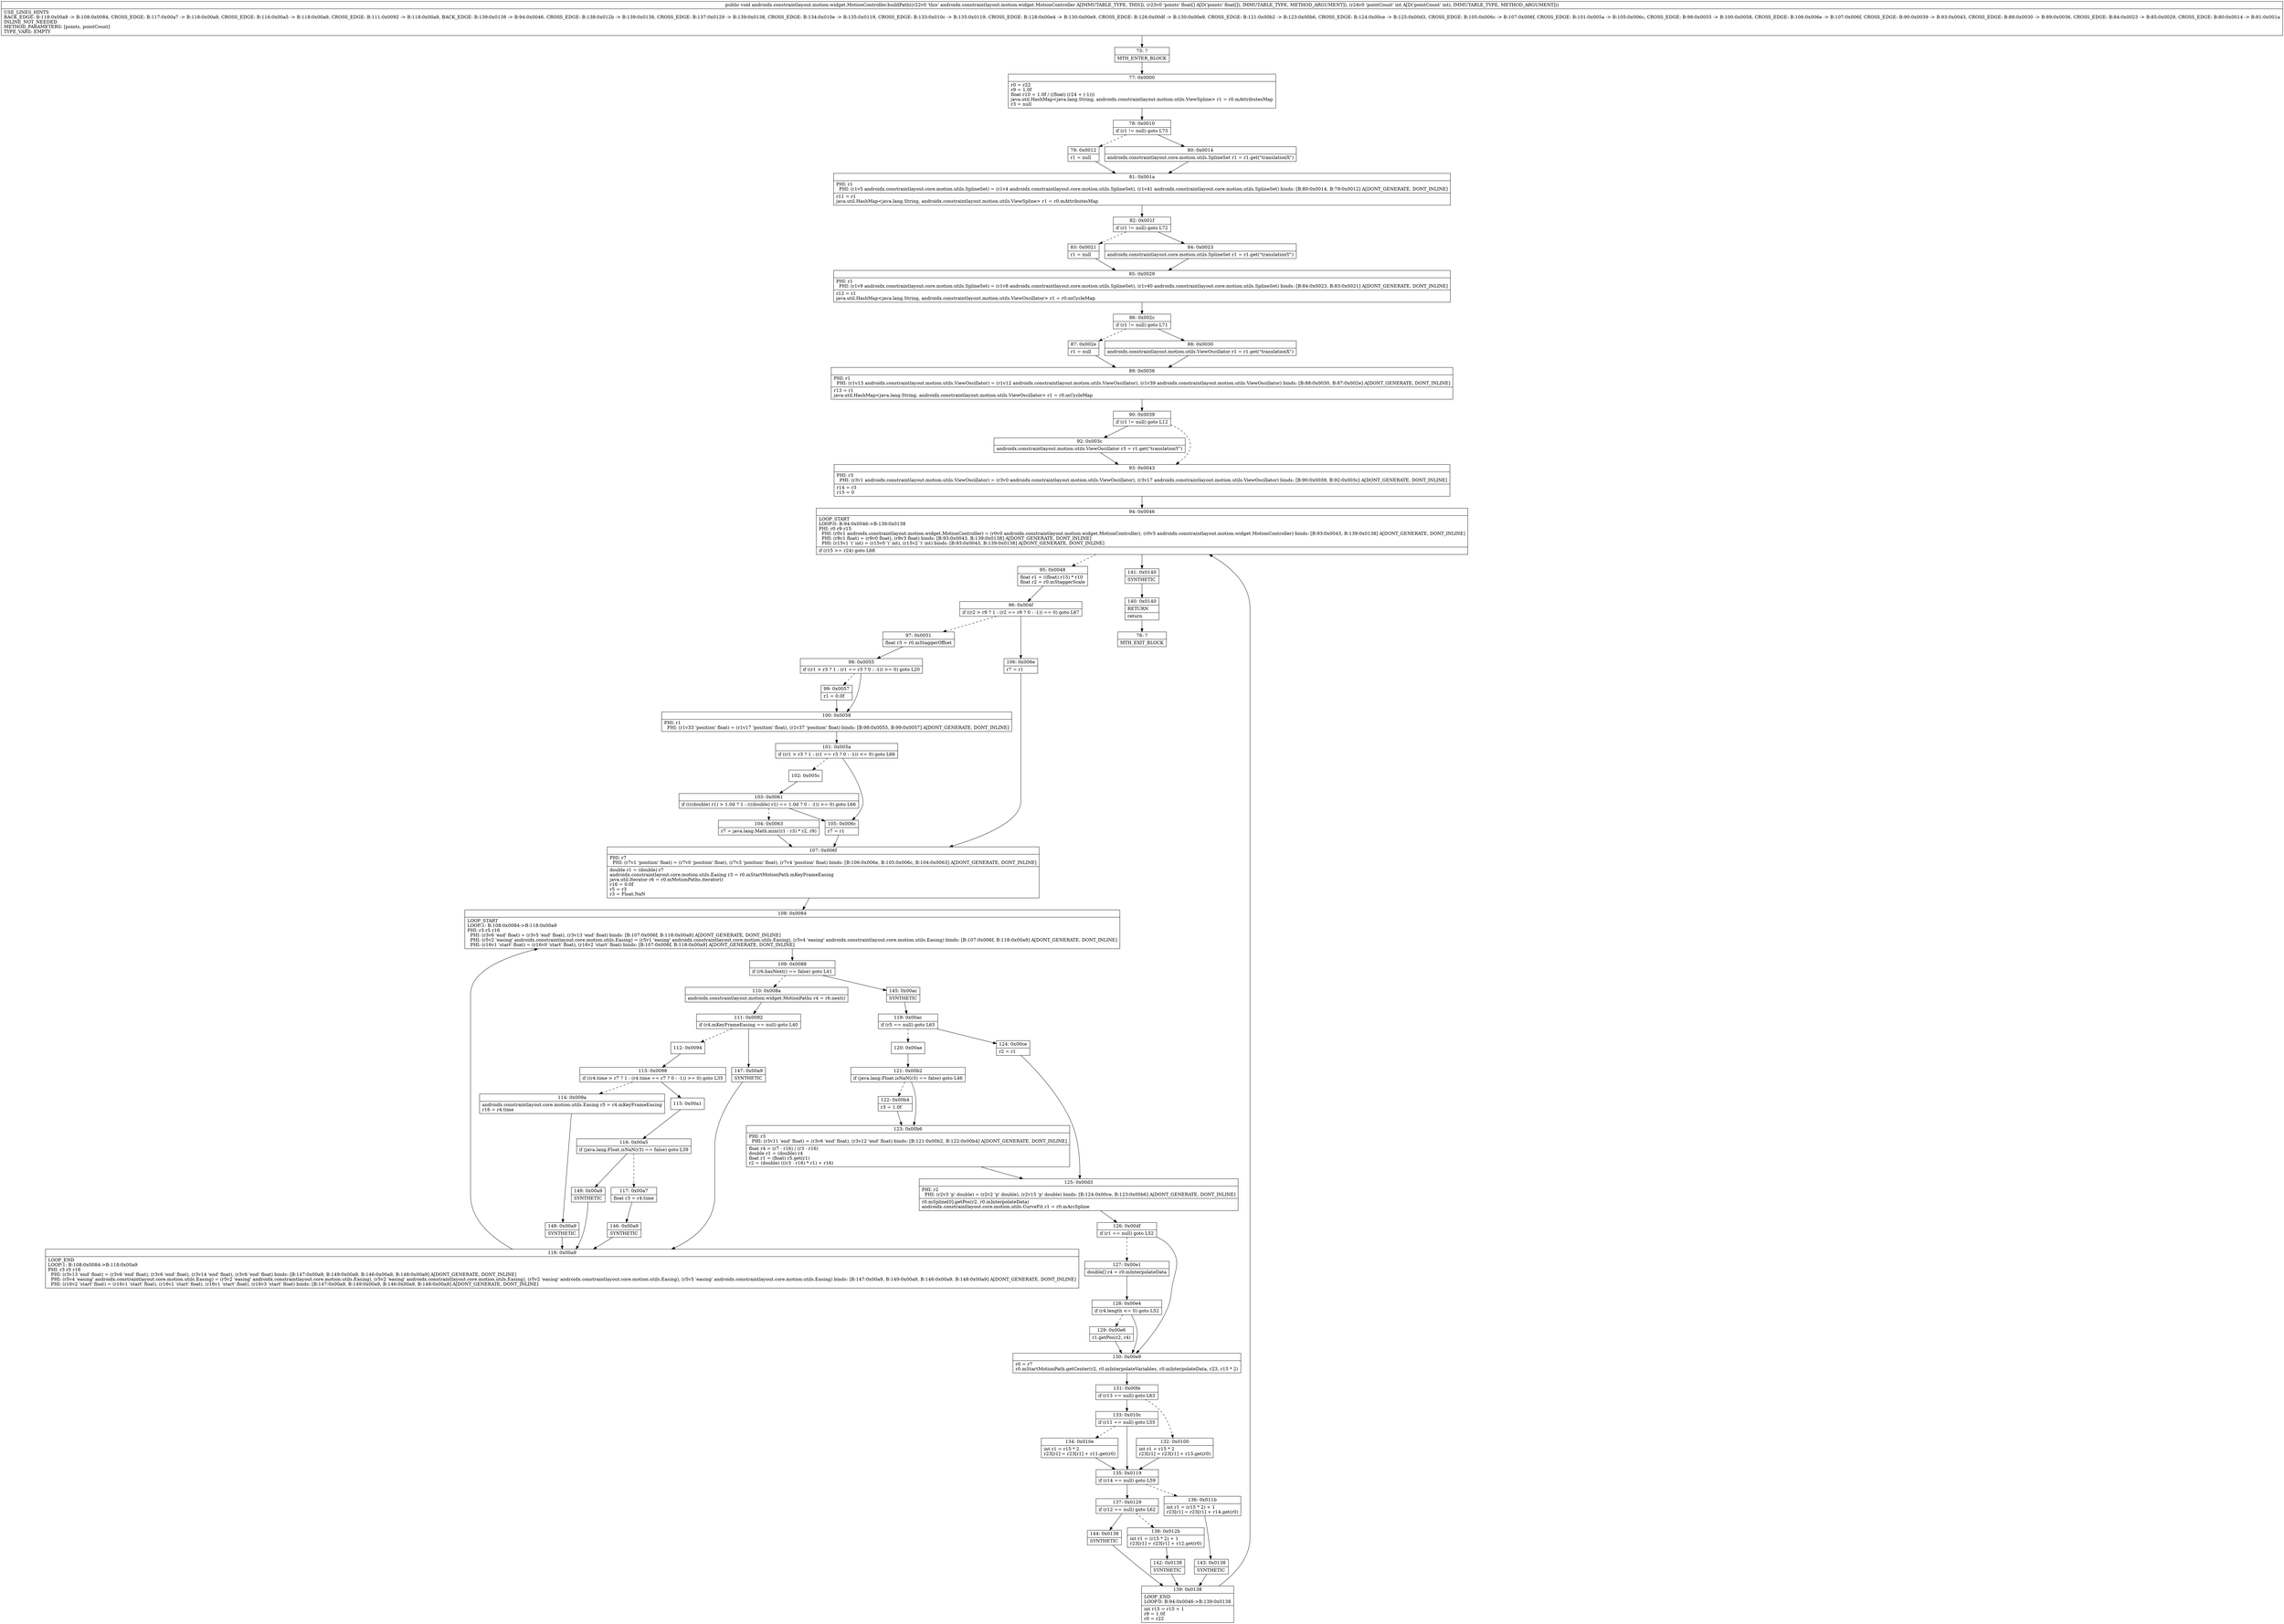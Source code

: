 digraph "CFG forandroidx.constraintlayout.motion.widget.MotionController.buildPath([FI)V" {
Node_75 [shape=record,label="{75\:\ ?|MTH_ENTER_BLOCK\l}"];
Node_77 [shape=record,label="{77\:\ 0x0000|r0 = r22\lr9 = 1.0f\lfloat r10 = 1.0f \/ ((float) (r24 + (\-1)))\ljava.util.HashMap\<java.lang.String, androidx.constraintlayout.motion.utils.ViewSpline\> r1 = r0.mAttributesMap\lr3 = null\l}"];
Node_78 [shape=record,label="{78\:\ 0x0010|if (r1 != null) goto L73\l}"];
Node_79 [shape=record,label="{79\:\ 0x0012|r1 = null\l}"];
Node_81 [shape=record,label="{81\:\ 0x001a|PHI: r1 \l  PHI: (r1v5 androidx.constraintlayout.core.motion.utils.SplineSet) = (r1v4 androidx.constraintlayout.core.motion.utils.SplineSet), (r1v41 androidx.constraintlayout.core.motion.utils.SplineSet) binds: [B:80:0x0014, B:79:0x0012] A[DONT_GENERATE, DONT_INLINE]\l|r11 = r1\ljava.util.HashMap\<java.lang.String, androidx.constraintlayout.motion.utils.ViewSpline\> r1 = r0.mAttributesMap\l}"];
Node_82 [shape=record,label="{82\:\ 0x001f|if (r1 != null) goto L72\l}"];
Node_83 [shape=record,label="{83\:\ 0x0021|r1 = null\l}"];
Node_85 [shape=record,label="{85\:\ 0x0029|PHI: r1 \l  PHI: (r1v9 androidx.constraintlayout.core.motion.utils.SplineSet) = (r1v8 androidx.constraintlayout.core.motion.utils.SplineSet), (r1v40 androidx.constraintlayout.core.motion.utils.SplineSet) binds: [B:84:0x0023, B:83:0x0021] A[DONT_GENERATE, DONT_INLINE]\l|r12 = r1\ljava.util.HashMap\<java.lang.String, androidx.constraintlayout.motion.utils.ViewOscillator\> r1 = r0.mCycleMap\l}"];
Node_86 [shape=record,label="{86\:\ 0x002c|if (r1 != null) goto L71\l}"];
Node_87 [shape=record,label="{87\:\ 0x002e|r1 = null\l}"];
Node_89 [shape=record,label="{89\:\ 0x0036|PHI: r1 \l  PHI: (r1v13 androidx.constraintlayout.motion.utils.ViewOscillator) = (r1v12 androidx.constraintlayout.motion.utils.ViewOscillator), (r1v39 androidx.constraintlayout.motion.utils.ViewOscillator) binds: [B:88:0x0030, B:87:0x002e] A[DONT_GENERATE, DONT_INLINE]\l|r13 = r1\ljava.util.HashMap\<java.lang.String, androidx.constraintlayout.motion.utils.ViewOscillator\> r1 = r0.mCycleMap\l}"];
Node_90 [shape=record,label="{90\:\ 0x0039|if (r1 != null) goto L12\l}"];
Node_92 [shape=record,label="{92\:\ 0x003c|androidx.constraintlayout.motion.utils.ViewOscillator r3 = r1.get(\"translationY\")\l}"];
Node_93 [shape=record,label="{93\:\ 0x0043|PHI: r3 \l  PHI: (r3v1 androidx.constraintlayout.motion.utils.ViewOscillator) = (r3v0 androidx.constraintlayout.motion.utils.ViewOscillator), (r3v17 androidx.constraintlayout.motion.utils.ViewOscillator) binds: [B:90:0x0039, B:92:0x003c] A[DONT_GENERATE, DONT_INLINE]\l|r14 = r3\lr15 = 0\l}"];
Node_94 [shape=record,label="{94\:\ 0x0046|LOOP_START\lLOOP:0: B:94:0x0046\-\>B:139:0x0138\lPHI: r0 r9 r15 \l  PHI: (r0v1 androidx.constraintlayout.motion.widget.MotionController) = (r0v0 androidx.constraintlayout.motion.widget.MotionController), (r0v3 androidx.constraintlayout.motion.widget.MotionController) binds: [B:93:0x0043, B:139:0x0138] A[DONT_GENERATE, DONT_INLINE]\l  PHI: (r9v1 float) = (r9v0 float), (r9v3 float) binds: [B:93:0x0043, B:139:0x0138] A[DONT_GENERATE, DONT_INLINE]\l  PHI: (r15v1 'i' int) = (r15v0 'i' int), (r15v2 'i' int) binds: [B:93:0x0043, B:139:0x0138] A[DONT_GENERATE, DONT_INLINE]\l|if (r15 \>= r24) goto L68\l}"];
Node_95 [shape=record,label="{95\:\ 0x0048|float r1 = ((float) r15) * r10\lfloat r2 = r0.mStaggerScale\l}"];
Node_96 [shape=record,label="{96\:\ 0x004f|if ((r2 \> r9 ? 1 : (r2 == r9 ? 0 : \-1)) == 0) goto L67\l}"];
Node_97 [shape=record,label="{97\:\ 0x0051|float r3 = r0.mStaggerOffset\l}"];
Node_98 [shape=record,label="{98\:\ 0x0055|if ((r1 \> r3 ? 1 : (r1 == r3 ? 0 : \-1)) \>= 0) goto L20\l}"];
Node_99 [shape=record,label="{99\:\ 0x0057|r1 = 0.0f\l}"];
Node_100 [shape=record,label="{100\:\ 0x0058|PHI: r1 \l  PHI: (r1v33 'position' float) = (r1v17 'position' float), (r1v37 'position' float) binds: [B:98:0x0055, B:99:0x0057] A[DONT_GENERATE, DONT_INLINE]\l}"];
Node_101 [shape=record,label="{101\:\ 0x005a|if ((r1 \> r3 ? 1 : (r1 == r3 ? 0 : \-1)) \<= 0) goto L66\l}"];
Node_102 [shape=record,label="{102\:\ 0x005c}"];
Node_103 [shape=record,label="{103\:\ 0x0061|if ((((double) r1) \> 1.0d ? 1 : (((double) r1) == 1.0d ? 0 : \-1)) \>= 0) goto L66\l}"];
Node_104 [shape=record,label="{104\:\ 0x0063|r7 = java.lang.Math.min((r1 \- r3) * r2, r9)\l}"];
Node_107 [shape=record,label="{107\:\ 0x006f|PHI: r7 \l  PHI: (r7v1 'position' float) = (r7v0 'position' float), (r7v3 'position' float), (r7v4 'position' float) binds: [B:106:0x006e, B:105:0x006c, B:104:0x0063] A[DONT_GENERATE, DONT_INLINE]\l|double r1 = (double) r7\landroidx.constraintlayout.core.motion.utils.Easing r3 = r0.mStartMotionPath.mKeyFrameEasing\ljava.util.Iterator r6 = r0.mMotionPaths.iterator()\lr16 = 0.0f\lr5 = r3\lr3 = Float.NaN\l}"];
Node_108 [shape=record,label="{108\:\ 0x0084|LOOP_START\lLOOP:1: B:108:0x0084\-\>B:118:0x00a9\lPHI: r3 r5 r16 \l  PHI: (r3v6 'end' float) = (r3v5 'end' float), (r3v13 'end' float) binds: [B:107:0x006f, B:118:0x00a9] A[DONT_GENERATE, DONT_INLINE]\l  PHI: (r5v2 'easing' androidx.constraintlayout.core.motion.utils.Easing) = (r5v1 'easing' androidx.constraintlayout.core.motion.utils.Easing), (r5v4 'easing' androidx.constraintlayout.core.motion.utils.Easing) binds: [B:107:0x006f, B:118:0x00a9] A[DONT_GENERATE, DONT_INLINE]\l  PHI: (r16v1 'start' float) = (r16v0 'start' float), (r16v2 'start' float) binds: [B:107:0x006f, B:118:0x00a9] A[DONT_GENERATE, DONT_INLINE]\l}"];
Node_109 [shape=record,label="{109\:\ 0x0088|if (r6.hasNext() == false) goto L41\l}"];
Node_110 [shape=record,label="{110\:\ 0x008a|androidx.constraintlayout.motion.widget.MotionPaths r4 = r6.next()\l}"];
Node_111 [shape=record,label="{111\:\ 0x0092|if (r4.mKeyFrameEasing == null) goto L40\l}"];
Node_112 [shape=record,label="{112\:\ 0x0094}"];
Node_113 [shape=record,label="{113\:\ 0x0098|if ((r4.time \> r7 ? 1 : (r4.time == r7 ? 0 : \-1)) \>= 0) goto L35\l}"];
Node_114 [shape=record,label="{114\:\ 0x009a|androidx.constraintlayout.core.motion.utils.Easing r5 = r4.mKeyFrameEasing\lr16 = r4.time\l}"];
Node_148 [shape=record,label="{148\:\ 0x00a9|SYNTHETIC\l}"];
Node_118 [shape=record,label="{118\:\ 0x00a9|LOOP_END\lLOOP:1: B:108:0x0084\-\>B:118:0x00a9\lPHI: r3 r5 r16 \l  PHI: (r3v13 'end' float) = (r3v6 'end' float), (r3v6 'end' float), (r3v14 'end' float), (r3v6 'end' float) binds: [B:147:0x00a9, B:149:0x00a9, B:146:0x00a9, B:148:0x00a9] A[DONT_GENERATE, DONT_INLINE]\l  PHI: (r5v4 'easing' androidx.constraintlayout.core.motion.utils.Easing) = (r5v2 'easing' androidx.constraintlayout.core.motion.utils.Easing), (r5v2 'easing' androidx.constraintlayout.core.motion.utils.Easing), (r5v2 'easing' androidx.constraintlayout.core.motion.utils.Easing), (r5v5 'easing' androidx.constraintlayout.core.motion.utils.Easing) binds: [B:147:0x00a9, B:149:0x00a9, B:146:0x00a9, B:148:0x00a9] A[DONT_GENERATE, DONT_INLINE]\l  PHI: (r16v2 'start' float) = (r16v1 'start' float), (r16v1 'start' float), (r16v1 'start' float), (r16v3 'start' float) binds: [B:147:0x00a9, B:149:0x00a9, B:146:0x00a9, B:148:0x00a9] A[DONT_GENERATE, DONT_INLINE]\l}"];
Node_115 [shape=record,label="{115\:\ 0x00a1}"];
Node_116 [shape=record,label="{116\:\ 0x00a5|if (java.lang.Float.isNaN(r3) == false) goto L39\l}"];
Node_117 [shape=record,label="{117\:\ 0x00a7|float r3 = r4.time\l}"];
Node_146 [shape=record,label="{146\:\ 0x00a9|SYNTHETIC\l}"];
Node_149 [shape=record,label="{149\:\ 0x00a9|SYNTHETIC\l}"];
Node_147 [shape=record,label="{147\:\ 0x00a9|SYNTHETIC\l}"];
Node_145 [shape=record,label="{145\:\ 0x00ac|SYNTHETIC\l}"];
Node_119 [shape=record,label="{119\:\ 0x00ac|if (r5 == null) goto L65\l}"];
Node_120 [shape=record,label="{120\:\ 0x00ae}"];
Node_121 [shape=record,label="{121\:\ 0x00b2|if (java.lang.Float.isNaN(r3) == false) goto L46\l}"];
Node_122 [shape=record,label="{122\:\ 0x00b4|r3 = 1.0f\l}"];
Node_123 [shape=record,label="{123\:\ 0x00b6|PHI: r3 \l  PHI: (r3v11 'end' float) = (r3v6 'end' float), (r3v12 'end' float) binds: [B:121:0x00b2, B:122:0x00b4] A[DONT_GENERATE, DONT_INLINE]\l|float r4 = (r7 \- r16) \/ (r3 \- r16)\ldouble r1 = (double) r4\lfloat r1 = (float) r5.get(r1)\lr2 = (double) (((r3 \- r16) * r1) + r16)\l}"];
Node_125 [shape=record,label="{125\:\ 0x00d3|PHI: r2 \l  PHI: (r2v3 'p' double) = (r2v2 'p' double), (r2v15 'p' double) binds: [B:124:0x00ce, B:123:0x00b6] A[DONT_GENERATE, DONT_INLINE]\l|r0.mSpline[0].getPos(r2, r0.mInterpolateData)\landroidx.constraintlayout.core.motion.utils.CurveFit r1 = r0.mArcSpline\l}"];
Node_126 [shape=record,label="{126\:\ 0x00df|if (r1 == null) goto L52\l}"];
Node_127 [shape=record,label="{127\:\ 0x00e1|double[] r4 = r0.mInterpolateData\l}"];
Node_128 [shape=record,label="{128\:\ 0x00e4|if (r4.length \<= 0) goto L52\l}"];
Node_129 [shape=record,label="{129\:\ 0x00e6|r1.getPos(r2, r4)\l}"];
Node_130 [shape=record,label="{130\:\ 0x00e9|r0 = r7\lr0.mStartMotionPath.getCenter(r2, r0.mInterpolateVariables, r0.mInterpolateData, r23, r15 * 2)\l}"];
Node_131 [shape=record,label="{131\:\ 0x00fe|if (r13 == null) goto L63\l}"];
Node_132 [shape=record,label="{132\:\ 0x0100|int r1 = r15 * 2\lr23[r1] = r23[r1] + r13.get(r0)\l}"];
Node_135 [shape=record,label="{135\:\ 0x0119|if (r14 == null) goto L59\l}"];
Node_136 [shape=record,label="{136\:\ 0x011b|int r1 = (r15 * 2) + 1\lr23[r1] = r23[r1] + r14.get(r0)\l}"];
Node_143 [shape=record,label="{143\:\ 0x0138|SYNTHETIC\l}"];
Node_139 [shape=record,label="{139\:\ 0x0138|LOOP_END\lLOOP:0: B:94:0x0046\-\>B:139:0x0138\l|int r15 = r15 + 1\lr9 = 1.0f\lr0 = r22\l}"];
Node_137 [shape=record,label="{137\:\ 0x0129|if (r12 == null) goto L62\l}"];
Node_138 [shape=record,label="{138\:\ 0x012b|int r1 = (r15 * 2) + 1\lr23[r1] = r23[r1] + r12.get(r0)\l}"];
Node_142 [shape=record,label="{142\:\ 0x0138|SYNTHETIC\l}"];
Node_144 [shape=record,label="{144\:\ 0x0138|SYNTHETIC\l}"];
Node_133 [shape=record,label="{133\:\ 0x010c|if (r11 == null) goto L55\l}"];
Node_134 [shape=record,label="{134\:\ 0x010e|int r1 = r15 * 2\lr23[r1] = r23[r1] + r11.get(r0)\l}"];
Node_124 [shape=record,label="{124\:\ 0x00ce|r2 = r1\l}"];
Node_105 [shape=record,label="{105\:\ 0x006c|r7 = r1\l}"];
Node_106 [shape=record,label="{106\:\ 0x006e|r7 = r1\l}"];
Node_141 [shape=record,label="{141\:\ 0x0140|SYNTHETIC\l}"];
Node_140 [shape=record,label="{140\:\ 0x0140|RETURN\l|return\l}"];
Node_76 [shape=record,label="{76\:\ ?|MTH_EXIT_BLOCK\l}"];
Node_88 [shape=record,label="{88\:\ 0x0030|androidx.constraintlayout.motion.utils.ViewOscillator r1 = r1.get(\"translationX\")\l}"];
Node_84 [shape=record,label="{84\:\ 0x0023|androidx.constraintlayout.core.motion.utils.SplineSet r1 = r1.get(\"translationY\")\l}"];
Node_80 [shape=record,label="{80\:\ 0x0014|androidx.constraintlayout.core.motion.utils.SplineSet r1 = r1.get(\"translationX\")\l}"];
MethodNode[shape=record,label="{public void androidx.constraintlayout.motion.widget.MotionController.buildPath((r22v0 'this' androidx.constraintlayout.motion.widget.MotionController A[IMMUTABLE_TYPE, THIS]), (r23v0 'points' float[] A[D('points' float[]), IMMUTABLE_TYPE, METHOD_ARGUMENT]), (r24v0 'pointCount' int A[D('pointCount' int), IMMUTABLE_TYPE, METHOD_ARGUMENT]))  | USE_LINES_HINTS\lBACK_EDGE: B:118:0x00a9 \-\> B:108:0x0084, CROSS_EDGE: B:117:0x00a7 \-\> B:118:0x00a9, CROSS_EDGE: B:116:0x00a5 \-\> B:118:0x00a9, CROSS_EDGE: B:111:0x0092 \-\> B:118:0x00a9, BACK_EDGE: B:139:0x0138 \-\> B:94:0x0046, CROSS_EDGE: B:138:0x012b \-\> B:139:0x0138, CROSS_EDGE: B:137:0x0129 \-\> B:139:0x0138, CROSS_EDGE: B:134:0x010e \-\> B:135:0x0119, CROSS_EDGE: B:133:0x010c \-\> B:135:0x0119, CROSS_EDGE: B:128:0x00e4 \-\> B:130:0x00e9, CROSS_EDGE: B:126:0x00df \-\> B:130:0x00e9, CROSS_EDGE: B:121:0x00b2 \-\> B:123:0x00b6, CROSS_EDGE: B:124:0x00ce \-\> B:125:0x00d3, CROSS_EDGE: B:105:0x006c \-\> B:107:0x006f, CROSS_EDGE: B:101:0x005a \-\> B:105:0x006c, CROSS_EDGE: B:98:0x0055 \-\> B:100:0x0058, CROSS_EDGE: B:106:0x006e \-\> B:107:0x006f, CROSS_EDGE: B:90:0x0039 \-\> B:93:0x0043, CROSS_EDGE: B:88:0x0030 \-\> B:89:0x0036, CROSS_EDGE: B:84:0x0023 \-\> B:85:0x0029, CROSS_EDGE: B:80:0x0014 \-\> B:81:0x001a\lINLINE_NOT_NEEDED\lMETHOD_PARAMETERS: [points, pointCount]\lTYPE_VARS: EMPTY\l}"];
MethodNode -> Node_75;Node_75 -> Node_77;
Node_77 -> Node_78;
Node_78 -> Node_79[style=dashed];
Node_78 -> Node_80;
Node_79 -> Node_81;
Node_81 -> Node_82;
Node_82 -> Node_83[style=dashed];
Node_82 -> Node_84;
Node_83 -> Node_85;
Node_85 -> Node_86;
Node_86 -> Node_87[style=dashed];
Node_86 -> Node_88;
Node_87 -> Node_89;
Node_89 -> Node_90;
Node_90 -> Node_92;
Node_90 -> Node_93[style=dashed];
Node_92 -> Node_93;
Node_93 -> Node_94;
Node_94 -> Node_95[style=dashed];
Node_94 -> Node_141;
Node_95 -> Node_96;
Node_96 -> Node_97[style=dashed];
Node_96 -> Node_106;
Node_97 -> Node_98;
Node_98 -> Node_99[style=dashed];
Node_98 -> Node_100;
Node_99 -> Node_100;
Node_100 -> Node_101;
Node_101 -> Node_102[style=dashed];
Node_101 -> Node_105;
Node_102 -> Node_103;
Node_103 -> Node_104[style=dashed];
Node_103 -> Node_105;
Node_104 -> Node_107;
Node_107 -> Node_108;
Node_108 -> Node_109;
Node_109 -> Node_110[style=dashed];
Node_109 -> Node_145;
Node_110 -> Node_111;
Node_111 -> Node_112[style=dashed];
Node_111 -> Node_147;
Node_112 -> Node_113;
Node_113 -> Node_114[style=dashed];
Node_113 -> Node_115;
Node_114 -> Node_148;
Node_148 -> Node_118;
Node_118 -> Node_108;
Node_115 -> Node_116;
Node_116 -> Node_117[style=dashed];
Node_116 -> Node_149;
Node_117 -> Node_146;
Node_146 -> Node_118;
Node_149 -> Node_118;
Node_147 -> Node_118;
Node_145 -> Node_119;
Node_119 -> Node_120[style=dashed];
Node_119 -> Node_124;
Node_120 -> Node_121;
Node_121 -> Node_122[style=dashed];
Node_121 -> Node_123;
Node_122 -> Node_123;
Node_123 -> Node_125;
Node_125 -> Node_126;
Node_126 -> Node_127[style=dashed];
Node_126 -> Node_130;
Node_127 -> Node_128;
Node_128 -> Node_129[style=dashed];
Node_128 -> Node_130;
Node_129 -> Node_130;
Node_130 -> Node_131;
Node_131 -> Node_132[style=dashed];
Node_131 -> Node_133;
Node_132 -> Node_135;
Node_135 -> Node_136[style=dashed];
Node_135 -> Node_137;
Node_136 -> Node_143;
Node_143 -> Node_139;
Node_139 -> Node_94;
Node_137 -> Node_138[style=dashed];
Node_137 -> Node_144;
Node_138 -> Node_142;
Node_142 -> Node_139;
Node_144 -> Node_139;
Node_133 -> Node_134[style=dashed];
Node_133 -> Node_135;
Node_134 -> Node_135;
Node_124 -> Node_125;
Node_105 -> Node_107;
Node_106 -> Node_107;
Node_141 -> Node_140;
Node_140 -> Node_76;
Node_88 -> Node_89;
Node_84 -> Node_85;
Node_80 -> Node_81;
}

